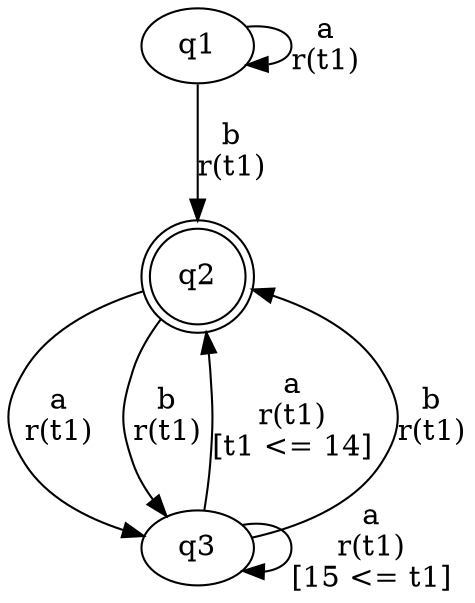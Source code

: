 digraph "tests_1/test40/solution501/solution" {
	q1[label=q1]
	q2[label=q2 shape=doublecircle]
	q3[label=q3]
	q1 -> q1[label="a\nr(t1)\n"]
	q1 -> q2[label="b\nr(t1)\n"]
	q2 -> q3[label="a\nr(t1)\n"]
	q3 -> q3[label="a\nr(t1)\n[15 <= t1]"]
	q3 -> q2[label="a\nr(t1)\n[t1 <= 14]"]
	q3 -> q2[label="b\nr(t1)\n"]
	q2 -> q3[label="b\nr(t1)\n"]
}
